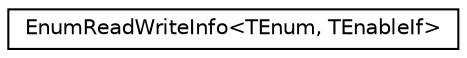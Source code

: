 digraph "Graphical Class Hierarchy"
{
  edge [fontname="Helvetica",fontsize="10",labelfontname="Helvetica",labelfontsize="10"];
  node [fontname="Helvetica",fontsize="10",shape=record];
  rankdir="LR";
  Node0 [label="EnumReadWriteInfo\<TEnum, TEnableIf\>",height=0.2,width=0.4,color="black", fillcolor="white", style="filled",URL="$structaworx_1_1lib_1_1lang_1_1EnumReadWriteInfo.html"];
}

